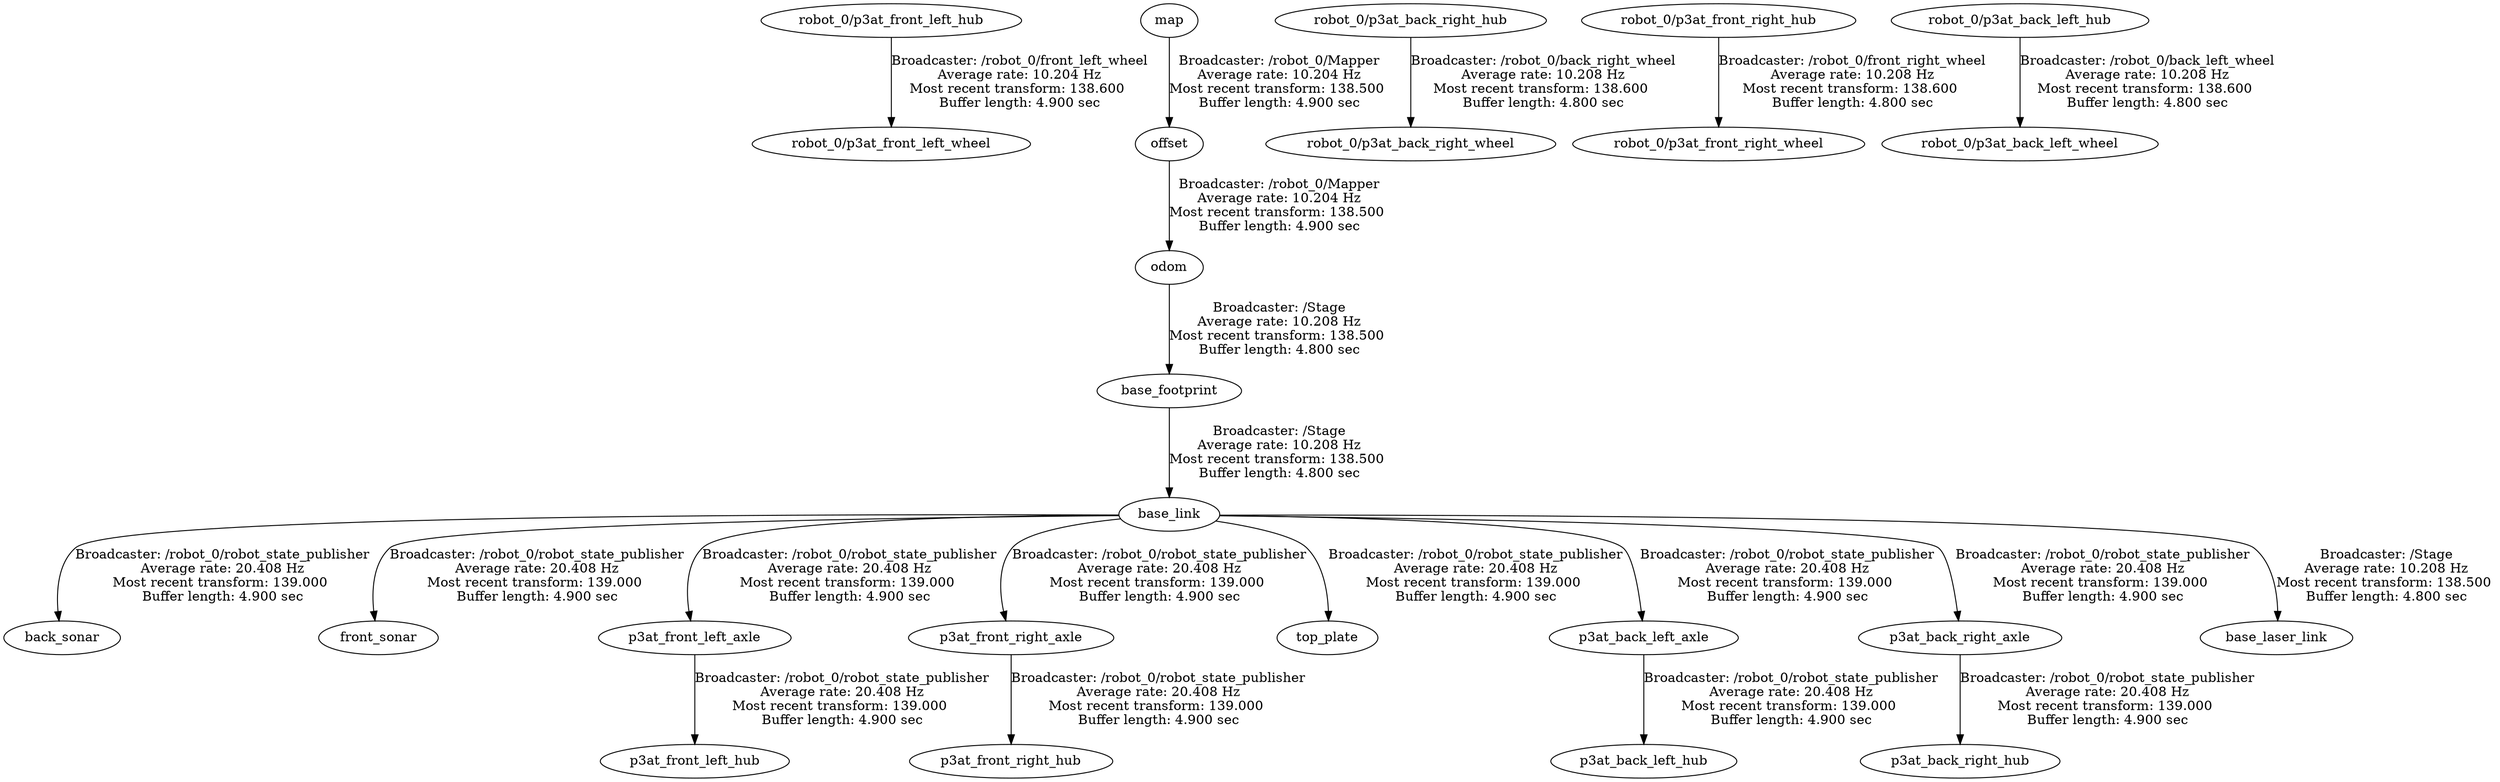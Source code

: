digraph G {
"robot_0/p3at_front_left_hub" -> "robot_0/p3at_front_left_wheel"[label="Broadcaster: /robot_0/front_left_wheel\nAverage rate: 10.204 Hz\nMost recent transform: 138.600 \nBuffer length: 4.900 sec\n"];
"offset" -> "odom"[label="Broadcaster: /robot_0/Mapper\nAverage rate: 10.204 Hz\nMost recent transform: 138.500 \nBuffer length: 4.900 sec\n"];
"map" -> "offset"[label="Broadcaster: /robot_0/Mapper\nAverage rate: 10.204 Hz\nMost recent transform: 138.500 \nBuffer length: 4.900 sec\n"];
"base_link" -> "back_sonar"[label="Broadcaster: /robot_0/robot_state_publisher\nAverage rate: 20.408 Hz\nMost recent transform: 139.000 \nBuffer length: 4.900 sec\n"];
"base_footprint" -> "base_link"[label="Broadcaster: /Stage\nAverage rate: 10.208 Hz\nMost recent transform: 138.500 \nBuffer length: 4.800 sec\n"];
"base_link" -> "front_sonar"[label="Broadcaster: /robot_0/robot_state_publisher\nAverage rate: 20.408 Hz\nMost recent transform: 139.000 \nBuffer length: 4.900 sec\n"];
"base_link" -> "p3at_front_left_axle"[label="Broadcaster: /robot_0/robot_state_publisher\nAverage rate: 20.408 Hz\nMost recent transform: 139.000 \nBuffer length: 4.900 sec\n"];
"p3at_front_left_axle" -> "p3at_front_left_hub"[label="Broadcaster: /robot_0/robot_state_publisher\nAverage rate: 20.408 Hz\nMost recent transform: 139.000 \nBuffer length: 4.900 sec\n"];
"base_link" -> "p3at_front_right_axle"[label="Broadcaster: /robot_0/robot_state_publisher\nAverage rate: 20.408 Hz\nMost recent transform: 139.000 \nBuffer length: 4.900 sec\n"];
"p3at_front_right_axle" -> "p3at_front_right_hub"[label="Broadcaster: /robot_0/robot_state_publisher\nAverage rate: 20.408 Hz\nMost recent transform: 139.000 \nBuffer length: 4.900 sec\n"];
"base_link" -> "top_plate"[label="Broadcaster: /robot_0/robot_state_publisher\nAverage rate: 20.408 Hz\nMost recent transform: 139.000 \nBuffer length: 4.900 sec\n"];
"base_link" -> "p3at_back_left_axle"[label="Broadcaster: /robot_0/robot_state_publisher\nAverage rate: 20.408 Hz\nMost recent transform: 139.000 \nBuffer length: 4.900 sec\n"];
"base_link" -> "p3at_back_right_axle"[label="Broadcaster: /robot_0/robot_state_publisher\nAverage rate: 20.408 Hz\nMost recent transform: 139.000 \nBuffer length: 4.900 sec\n"];
"p3at_back_left_axle" -> "p3at_back_left_hub"[label="Broadcaster: /robot_0/robot_state_publisher\nAverage rate: 20.408 Hz\nMost recent transform: 139.000 \nBuffer length: 4.900 sec\n"];
"p3at_back_right_axle" -> "p3at_back_right_hub"[label="Broadcaster: /robot_0/robot_state_publisher\nAverage rate: 20.408 Hz\nMost recent transform: 139.000 \nBuffer length: 4.900 sec\n"];
"base_link" -> "base_laser_link"[label="Broadcaster: /Stage\nAverage rate: 10.208 Hz\nMost recent transform: 138.500 \nBuffer length: 4.800 sec\n"];
"odom" -> "base_footprint"[label="Broadcaster: /Stage\nAverage rate: 10.208 Hz\nMost recent transform: 138.500 \nBuffer length: 4.800 sec\n"];
"robot_0/p3at_back_right_hub" -> "robot_0/p3at_back_right_wheel"[label="Broadcaster: /robot_0/back_right_wheel\nAverage rate: 10.208 Hz\nMost recent transform: 138.600 \nBuffer length: 4.800 sec\n"];
"robot_0/p3at_front_right_hub" -> "robot_0/p3at_front_right_wheel"[label="Broadcaster: /robot_0/front_right_wheel\nAverage rate: 10.208 Hz\nMost recent transform: 138.600 \nBuffer length: 4.800 sec\n"];
"robot_0/p3at_back_left_hub" -> "robot_0/p3at_back_left_wheel"[label="Broadcaster: /robot_0/back_left_wheel\nAverage rate: 10.208 Hz\nMost recent transform: 138.600 \nBuffer length: 4.800 sec\n"];
}